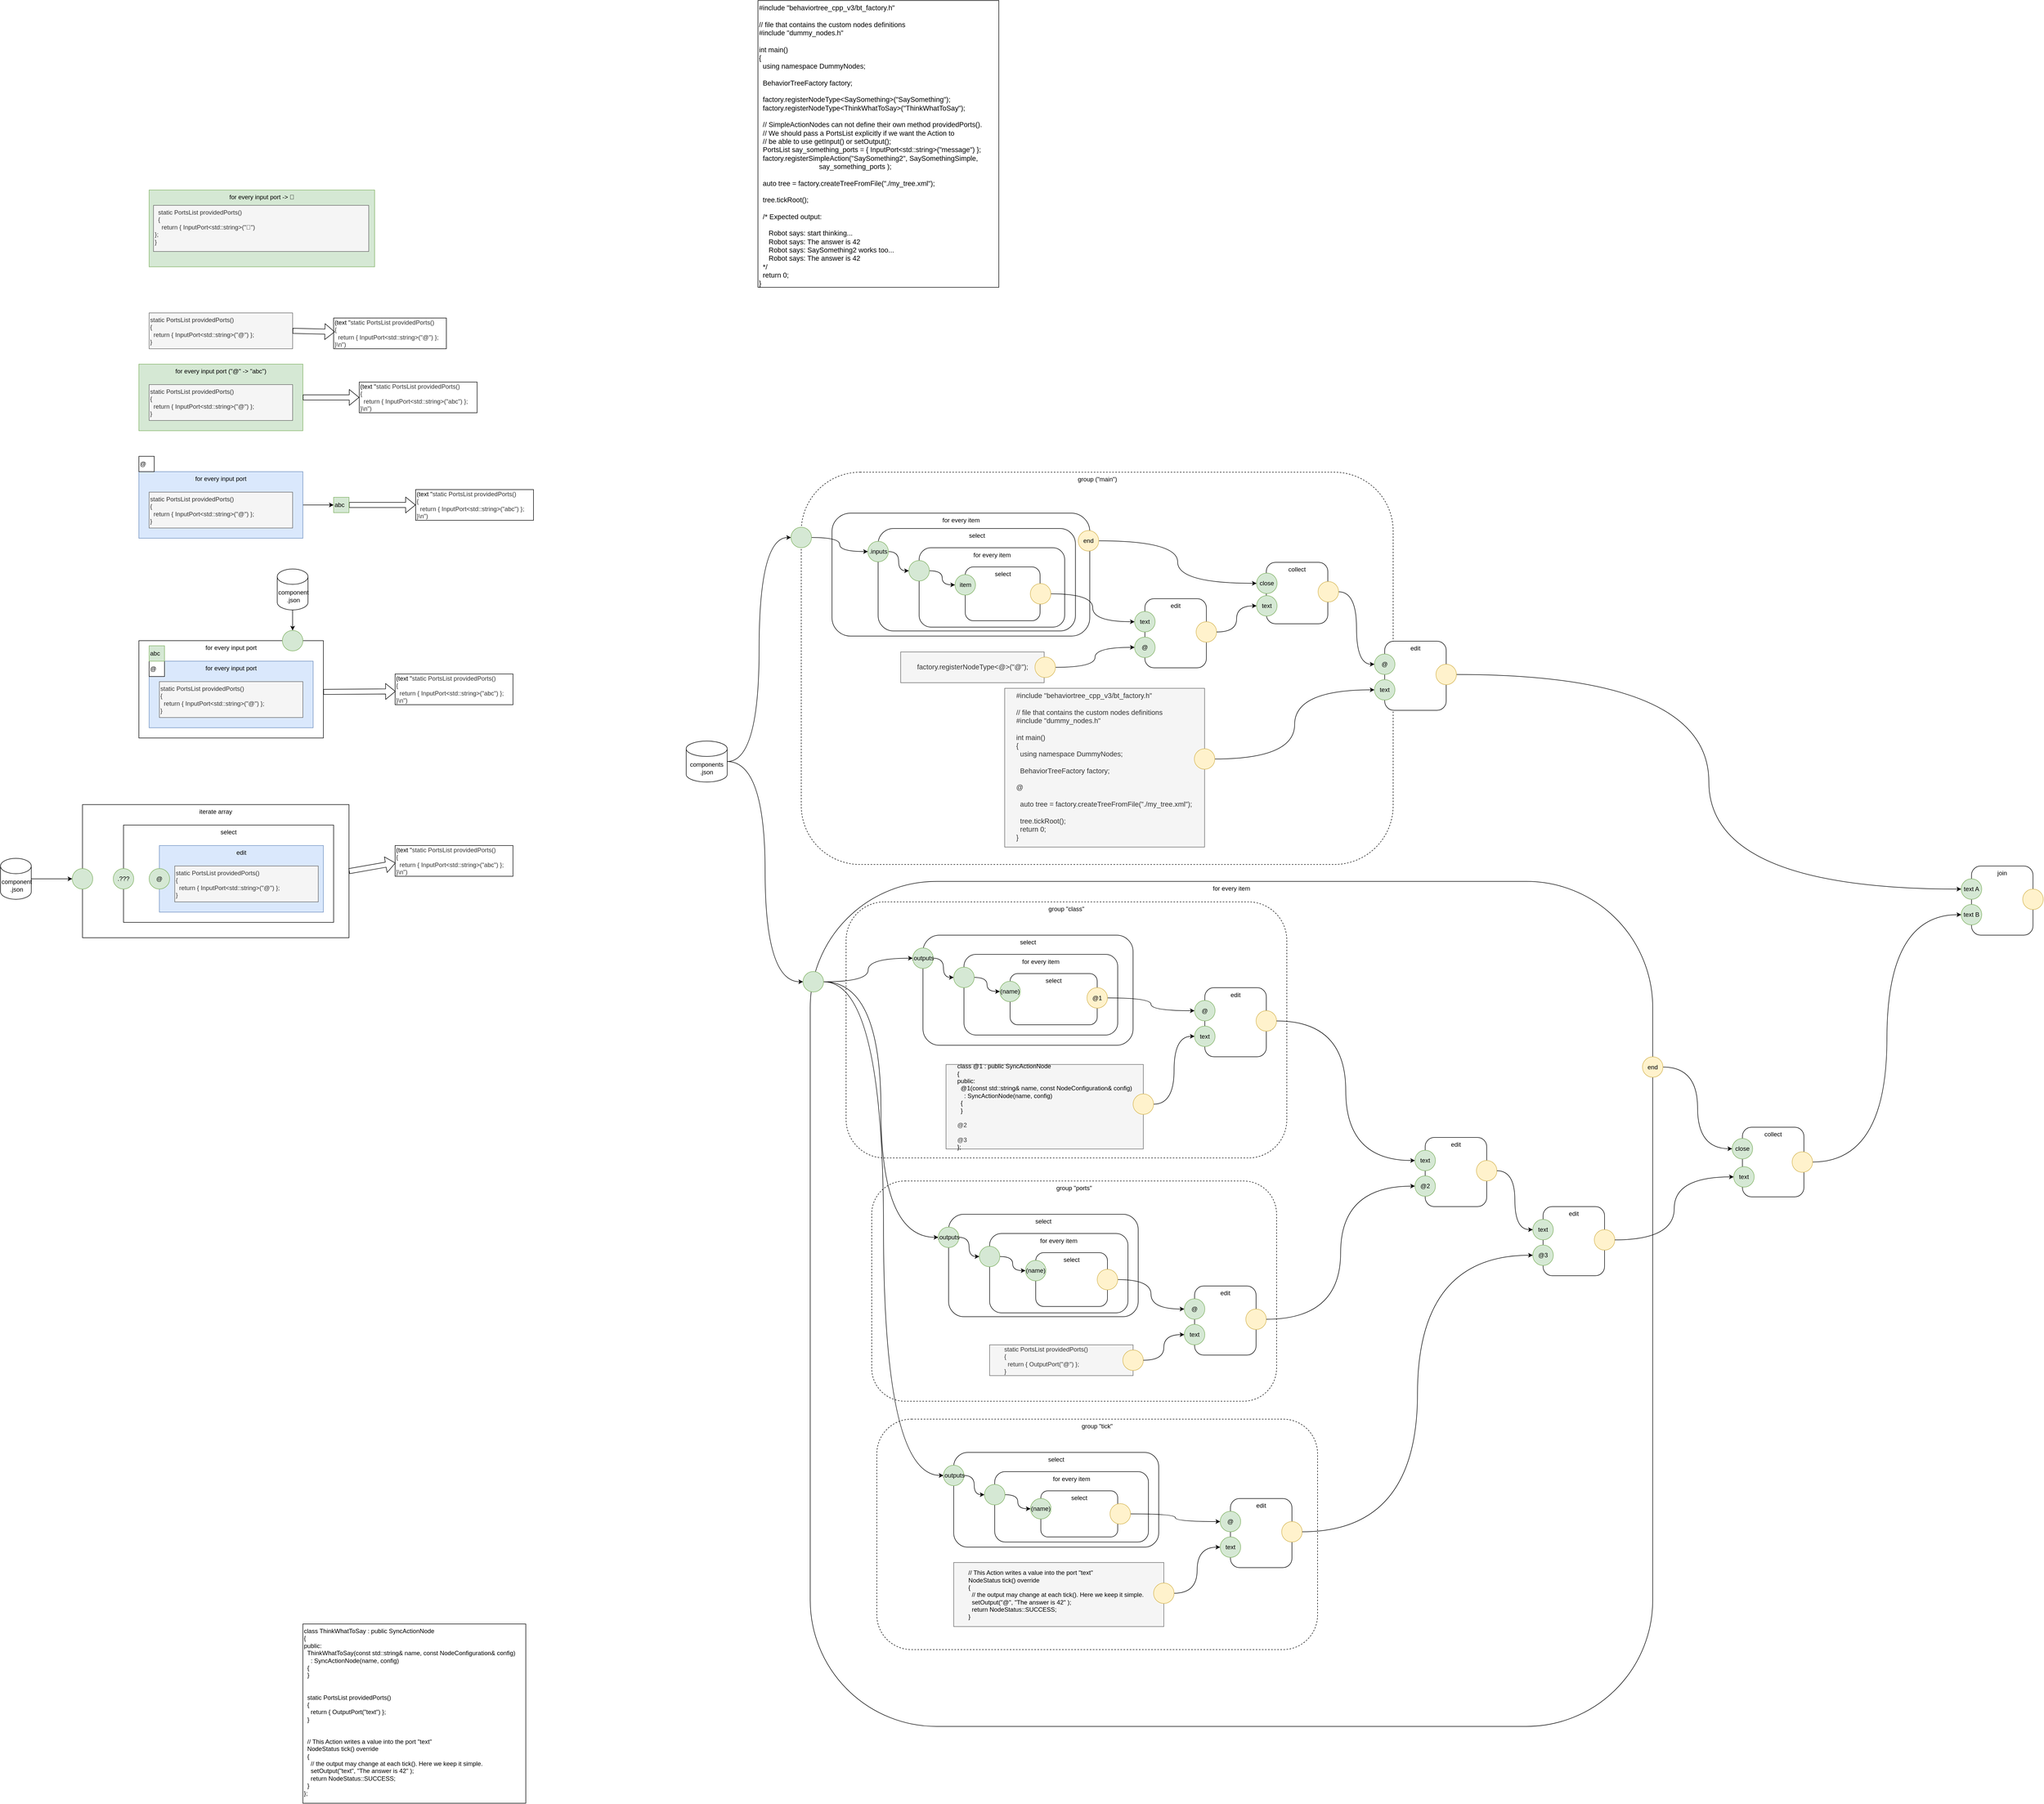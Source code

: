 <mxfile version="14.6.13" type="device"><diagram id="9mf5s8LCNSp0WRvGaPyJ" name="Page-1"><mxGraphModel dx="3501" dy="948" grid="0" gridSize="10" guides="1" tooltips="1" connect="1" arrows="1" fold="1" page="1" pageScale="1" pageWidth="1100" pageHeight="850" math="0" shadow="0"><root><mxCell id="0"/><mxCell id="1" parent="0"/><mxCell id="VWIvIJKmKUinjokPvrDK-188" value="group (&quot;main&quot;)" style="rounded=1;whiteSpace=wrap;html=1;strokeColor=#000000;align=center;dashed=1;verticalAlign=top;" vertex="1" parent="1"><mxGeometry x="232.5" y="1431" width="1155" height="766" as="geometry"/></mxCell><mxCell id="VWIvIJKmKUinjokPvrDK-112" value="for every item" style="rounded=1;whiteSpace=wrap;html=1;strokeColor=#000000;align=center;verticalAlign=top;" vertex="1" parent="1"><mxGeometry x="250" y="2230" width="1644" height="1650" as="geometry"/></mxCell><mxCell id="VWIvIJKmKUinjokPvrDK-111" value="group &quot;class&quot;" style="rounded=1;whiteSpace=wrap;html=1;strokeColor=#000000;align=center;dashed=1;verticalAlign=top;" vertex="1" parent="1"><mxGeometry x="320" y="2270" width="860" height="500" as="geometry"/></mxCell><mxCell id="VWIvIJKmKUinjokPvrDK-125" value="&lt;span style=&quot;color: rgb(0 , 0 , 0)&quot;&gt;class @1 : public SyncActionNode&lt;/span&gt;&lt;br style=&quot;color: rgb(0 , 0 , 0)&quot;&gt;&lt;span style=&quot;color: rgb(0 , 0 , 0)&quot;&gt;{&lt;/span&gt;&lt;br style=&quot;color: rgb(0 , 0 , 0)&quot;&gt;&lt;span style=&quot;color: rgb(0 , 0 , 0)&quot;&gt;public:&lt;/span&gt;&lt;br style=&quot;color: rgb(0 , 0 , 0)&quot;&gt;&lt;span style=&quot;color: rgb(0 , 0 , 0)&quot;&gt;&amp;nbsp; @1(const std::string&amp;amp; name, const NodeConfiguration&amp;amp; config)&lt;/span&gt;&lt;br style=&quot;color: rgb(0 , 0 , 0)&quot;&gt;&lt;span style=&quot;color: rgb(0 , 0 , 0)&quot;&gt;&amp;nbsp; &amp;nbsp; : SyncActionNode(name, config)&lt;/span&gt;&lt;br style=&quot;color: rgb(0 , 0 , 0)&quot;&gt;&lt;span style=&quot;color: rgb(0 , 0 , 0)&quot;&gt;&amp;nbsp; {&lt;/span&gt;&lt;br style=&quot;color: rgb(0 , 0 , 0)&quot;&gt;&lt;span style=&quot;color: rgb(0 , 0 , 0)&quot;&gt;&amp;nbsp; }&lt;br&gt;&lt;/span&gt;&lt;br&gt;@2&lt;br style=&quot;color: rgb(0 , 0 , 0)&quot;&gt;&lt;br&gt;@3&lt;br style=&quot;color: rgb(0 , 0 , 0)&quot;&gt;&lt;span style=&quot;color: rgb(0 , 0 , 0)&quot;&gt;};&lt;/span&gt;" style="rounded=0;whiteSpace=wrap;html=1;align=left;verticalAlign=middle;fillColor=#f5f5f5;strokeColor=#666666;fontColor=#333333;spacingLeft=20;" vertex="1" parent="1"><mxGeometry x="515" y="2587.5" width="385" height="165" as="geometry"/></mxCell><mxCell id="VWIvIJKmKUinjokPvrDK-93" value="group &quot;ports&quot;" style="rounded=1;whiteSpace=wrap;html=1;strokeColor=#000000;align=center;dashed=1;verticalAlign=top;" vertex="1" parent="1"><mxGeometry x="370" y="2815" width="790" height="430" as="geometry"/></mxCell><mxCell id="VWIvIJKmKUinjokPvrDK-35" value="&lt;div&gt;iterate array&lt;/div&gt;" style="rounded=0;whiteSpace=wrap;html=1;align=center;verticalAlign=top;" vertex="1" parent="1"><mxGeometry x="-1170" y="2080" width="520" height="260" as="geometry"/></mxCell><mxCell id="VWIvIJKmKUinjokPvrDK-20" value="&lt;div&gt;for every input port&lt;/div&gt;" style="rounded=0;whiteSpace=wrap;html=1;align=center;verticalAlign=top;" vertex="1" parent="1"><mxGeometry x="-1060" y="1760" width="360" height="190" as="geometry"/></mxCell><mxCell id="VWIvIJKmKUinjokPvrDK-7" value="&lt;div&gt;for every input port (&quot;@&quot; -&amp;gt; &quot;abc&quot;)&lt;/div&gt;" style="rounded=0;whiteSpace=wrap;html=1;align=center;fillColor=#d5e8d4;strokeColor=#82b366;verticalAlign=top;" vertex="1" parent="1"><mxGeometry x="-1060" y="1220" width="320" height="130" as="geometry"/></mxCell><mxCell id="VWIvIJKmKUinjokPvrDK-1" value="&lt;div&gt;for every input port -&amp;gt; 🔲&lt;/div&gt;" style="rounded=0;whiteSpace=wrap;html=1;align=center;fillColor=#d5e8d4;strokeColor=#82b366;verticalAlign=top;" vertex="1" parent="1"><mxGeometry x="-1040" y="880" width="440" height="150" as="geometry"/></mxCell><mxCell id="VWIvIJKmKUinjokPvrDK-2" value="&lt;div&gt;&lt;span&gt;&amp;nbsp; static PortsList providedPorts()&lt;/span&gt;&lt;br&gt;&lt;/div&gt;&lt;div&gt;&amp;nbsp; {&lt;/div&gt;&lt;div&gt;&amp;nbsp; &amp;nbsp; return { InputPort&amp;lt;std::string&amp;gt;(&quot;🔲&quot;)&lt;/div&gt;&lt;div&gt;};&lt;/div&gt;&lt;div&gt;}&lt;/div&gt;" style="rounded=0;whiteSpace=wrap;html=1;align=left;fillColor=#f5f5f5;strokeColor=#666666;fontColor=#333333;verticalAlign=top;" vertex="1" parent="1"><mxGeometry x="-1031.5" y="910" width="420" height="90" as="geometry"/></mxCell><mxCell id="VWIvIJKmKUinjokPvrDK-3" value="&lt;div&gt;&lt;span&gt;static PortsList providedPorts()&lt;/span&gt;&lt;br&gt;&lt;/div&gt;&lt;div&gt;{&lt;/div&gt;&lt;div&gt;&amp;nbsp; return { InputPort&amp;lt;std::string&amp;gt;(&quot;@&quot;)&amp;nbsp;&lt;span&gt;};&lt;/span&gt;&lt;/div&gt;&lt;div&gt;}&lt;/div&gt;" style="rounded=0;whiteSpace=wrap;html=1;align=left;fillColor=#f5f5f5;strokeColor=#666666;fontColor=#333333;verticalAlign=top;" vertex="1" parent="1"><mxGeometry x="-1040" y="1120" width="280" height="70" as="geometry"/></mxCell><mxCell id="VWIvIJKmKUinjokPvrDK-4" value="(text &quot;&lt;span style=&quot;color: rgb(51, 51, 51);&quot;&gt;static PortsList providedPorts()&lt;/span&gt;&lt;div style=&quot;color: rgb(51, 51, 51);&quot;&gt;{&lt;/div&gt;&lt;div style=&quot;color: rgb(51, 51, 51);&quot;&gt;&amp;nbsp; return { InputPort&amp;lt;std::string&amp;gt;(&quot;@&quot;)&amp;nbsp;};&lt;/div&gt;&lt;span style=&quot;color: rgb(51, 51, 51);&quot;&gt;}\n&quot;)&lt;/span&gt;" style="text;html=1;align=left;verticalAlign=middle;resizable=0;points=[];autosize=1;strokeColor=#000000;" vertex="1" parent="1"><mxGeometry x="-680" y="1130" width="220" height="60" as="geometry"/></mxCell><mxCell id="VWIvIJKmKUinjokPvrDK-5" value="" style="shape=flexArrow;endArrow=classic;html=1;exitX=1;exitY=0.5;exitDx=0;exitDy=0;entryX=0.011;entryY=0.45;entryDx=0;entryDy=0;entryPerimeter=0;" edge="1" parent="1" source="VWIvIJKmKUinjokPvrDK-3" target="VWIvIJKmKUinjokPvrDK-4"><mxGeometry width="50" height="50" relative="1" as="geometry"><mxPoint x="-610" y="1170" as="sourcePoint"/><mxPoint x="-560" y="1120" as="targetPoint"/></mxGeometry></mxCell><mxCell id="VWIvIJKmKUinjokPvrDK-6" value="&lt;div&gt;&lt;span&gt;static PortsList providedPorts()&lt;/span&gt;&lt;br&gt;&lt;/div&gt;&lt;div&gt;{&lt;/div&gt;&lt;div&gt;&amp;nbsp; return { InputPort&amp;lt;std::string&amp;gt;(&quot;@&quot;)&amp;nbsp;&lt;span&gt;};&lt;/span&gt;&lt;/div&gt;&lt;div&gt;}&lt;/div&gt;" style="rounded=0;whiteSpace=wrap;html=1;align=left;fillColor=#f5f5f5;strokeColor=#666666;fontColor=#333333;verticalAlign=top;" vertex="1" parent="1"><mxGeometry x="-1040" y="1260" width="280" height="70" as="geometry"/></mxCell><mxCell id="VWIvIJKmKUinjokPvrDK-8" value="(text &quot;&lt;span style=&quot;color: rgb(51 , 51 , 51)&quot;&gt;static PortsList providedPorts()&lt;/span&gt;&lt;div style=&quot;color: rgb(51 , 51 , 51)&quot;&gt;{&lt;/div&gt;&lt;div style=&quot;color: rgb(51 , 51 , 51)&quot;&gt;&amp;nbsp; return { InputPort&amp;lt;std::string&amp;gt;(&quot;abc&quot;)&amp;nbsp;};&lt;/div&gt;&lt;span style=&quot;color: rgb(51 , 51 , 51)&quot;&gt;}\n&quot;)&lt;/span&gt;" style="text;html=1;align=left;verticalAlign=middle;resizable=0;points=[];autosize=1;strokeColor=#000000;" vertex="1" parent="1"><mxGeometry x="-630" y="1255" width="230" height="60" as="geometry"/></mxCell><mxCell id="VWIvIJKmKUinjokPvrDK-9" value="" style="shape=flexArrow;endArrow=classic;html=1;exitX=1;exitY=0.5;exitDx=0;exitDy=0;entryX=0;entryY=0.5;entryDx=0;entryDy=0;entryPerimeter=0;" edge="1" parent="1" source="VWIvIJKmKUinjokPvrDK-7" target="VWIvIJKmKUinjokPvrDK-8"><mxGeometry width="50" height="50" relative="1" as="geometry"><mxPoint x="-620" y="1150" as="sourcePoint"/><mxPoint x="-570" y="1100" as="targetPoint"/></mxGeometry></mxCell><mxCell id="VWIvIJKmKUinjokPvrDK-16" style="edgeStyle=orthogonalEdgeStyle;rounded=0;orthogonalLoop=1;jettySize=auto;html=1;exitX=1;exitY=0.5;exitDx=0;exitDy=0;entryX=0;entryY=0.5;entryDx=0;entryDy=0;" edge="1" parent="1" source="VWIvIJKmKUinjokPvrDK-10" target="VWIvIJKmKUinjokPvrDK-15"><mxGeometry relative="1" as="geometry"/></mxCell><mxCell id="VWIvIJKmKUinjokPvrDK-10" value="&lt;div&gt;for every input port&lt;/div&gt;" style="rounded=0;whiteSpace=wrap;html=1;align=center;fillColor=#dae8fc;strokeColor=#6c8ebf;verticalAlign=top;" vertex="1" parent="1"><mxGeometry x="-1060" y="1430" width="320" height="130" as="geometry"/></mxCell><mxCell id="VWIvIJKmKUinjokPvrDK-11" value="&lt;div&gt;&lt;span&gt;static PortsList providedPorts()&lt;/span&gt;&lt;br&gt;&lt;/div&gt;&lt;div&gt;{&lt;/div&gt;&lt;div&gt;&amp;nbsp; return { InputPort&amp;lt;std::string&amp;gt;(&quot;@&quot;)&amp;nbsp;&lt;span&gt;};&lt;/span&gt;&lt;/div&gt;&lt;div&gt;}&lt;/div&gt;" style="rounded=0;whiteSpace=wrap;html=1;align=left;fillColor=#f5f5f5;strokeColor=#666666;fontColor=#333333;verticalAlign=top;" vertex="1" parent="1"><mxGeometry x="-1040" y="1470" width="280" height="70" as="geometry"/></mxCell><mxCell id="VWIvIJKmKUinjokPvrDK-12" value="(text &quot;&lt;span style=&quot;color: rgb(51 , 51 , 51)&quot;&gt;static PortsList providedPorts()&lt;/span&gt;&lt;div style=&quot;color: rgb(51 , 51 , 51)&quot;&gt;{&lt;/div&gt;&lt;div style=&quot;color: rgb(51 , 51 , 51)&quot;&gt;&amp;nbsp; return { InputPort&amp;lt;std::string&amp;gt;(&quot;abc&quot;)&amp;nbsp;};&lt;/div&gt;&lt;span style=&quot;color: rgb(51 , 51 , 51)&quot;&gt;}\n&quot;)&lt;/span&gt;" style="text;html=1;align=left;verticalAlign=middle;resizable=0;points=[];autosize=1;strokeColor=#000000;" vertex="1" parent="1"><mxGeometry x="-520" y="1465" width="230" height="60" as="geometry"/></mxCell><mxCell id="VWIvIJKmKUinjokPvrDK-13" value="" style="shape=flexArrow;endArrow=classic;html=1;entryX=0;entryY=0.5;entryDx=0;entryDy=0;entryPerimeter=0;" edge="1" parent="1" source="VWIvIJKmKUinjokPvrDK-15" target="VWIvIJKmKUinjokPvrDK-12"><mxGeometry width="50" height="50" relative="1" as="geometry"><mxPoint x="-510" y="1410" as="sourcePoint"/><mxPoint x="-570" y="1310" as="targetPoint"/></mxGeometry></mxCell><mxCell id="VWIvIJKmKUinjokPvrDK-14" value="@" style="rounded=0;whiteSpace=wrap;html=1;strokeColor=#000000;align=left;" vertex="1" parent="1"><mxGeometry x="-1060" y="1400" width="30" height="30" as="geometry"/></mxCell><mxCell id="VWIvIJKmKUinjokPvrDK-15" value="abc" style="rounded=0;whiteSpace=wrap;html=1;strokeColor=#82b366;align=left;fillColor=#d5e8d4;" vertex="1" parent="1"><mxGeometry x="-680" y="1480" width="30" height="30" as="geometry"/></mxCell><mxCell id="VWIvIJKmKUinjokPvrDK-17" value="&lt;div&gt;for every input port&lt;/div&gt;" style="rounded=0;whiteSpace=wrap;html=1;align=center;fillColor=#dae8fc;strokeColor=#6c8ebf;verticalAlign=top;" vertex="1" parent="1"><mxGeometry x="-1040" y="1800" width="320" height="130" as="geometry"/></mxCell><mxCell id="VWIvIJKmKUinjokPvrDK-18" value="&lt;div&gt;&lt;span&gt;static PortsList providedPorts()&lt;/span&gt;&lt;br&gt;&lt;/div&gt;&lt;div&gt;{&lt;/div&gt;&lt;div&gt;&amp;nbsp; return { InputPort&amp;lt;std::string&amp;gt;(&quot;@&quot;)&amp;nbsp;&lt;span&gt;};&lt;/span&gt;&lt;/div&gt;&lt;div&gt;}&lt;/div&gt;" style="rounded=0;whiteSpace=wrap;html=1;align=left;fillColor=#f5f5f5;strokeColor=#666666;fontColor=#333333;verticalAlign=top;" vertex="1" parent="1"><mxGeometry x="-1020" y="1840" width="280" height="70" as="geometry"/></mxCell><mxCell id="VWIvIJKmKUinjokPvrDK-19" value="@" style="rounded=0;whiteSpace=wrap;html=1;strokeColor=#000000;align=left;" vertex="1" parent="1"><mxGeometry x="-1040" y="1800" width="30" height="30" as="geometry"/></mxCell><mxCell id="VWIvIJKmKUinjokPvrDK-21" value="abc" style="rounded=0;whiteSpace=wrap;html=1;strokeColor=#82b366;align=left;fillColor=#d5e8d4;" vertex="1" parent="1"><mxGeometry x="-1040" y="1770" width="30" height="30" as="geometry"/></mxCell><mxCell id="VWIvIJKmKUinjokPvrDK-22" value="(text &quot;&lt;span style=&quot;color: rgb(51 , 51 , 51)&quot;&gt;static PortsList providedPorts()&lt;/span&gt;&lt;div style=&quot;color: rgb(51 , 51 , 51)&quot;&gt;{&lt;/div&gt;&lt;div style=&quot;color: rgb(51 , 51 , 51)&quot;&gt;&amp;nbsp; return { InputPort&amp;lt;std::string&amp;gt;(&quot;abc&quot;)&amp;nbsp;};&lt;/div&gt;&lt;span style=&quot;color: rgb(51 , 51 , 51)&quot;&gt;}\n&quot;)&lt;/span&gt;" style="text;html=1;align=left;verticalAlign=middle;resizable=0;points=[];autosize=1;strokeColor=#000000;" vertex="1" parent="1"><mxGeometry x="-560" y="1825" width="230" height="60" as="geometry"/></mxCell><mxCell id="VWIvIJKmKUinjokPvrDK-23" value="" style="shape=flexArrow;endArrow=classic;html=1;entryX=0.004;entryY=0.567;entryDx=0;entryDy=0;entryPerimeter=0;" edge="1" parent="1" target="VWIvIJKmKUinjokPvrDK-22"><mxGeometry width="50" height="50" relative="1" as="geometry"><mxPoint x="-700" y="1860" as="sourcePoint"/><mxPoint x="-580" y="1760" as="targetPoint"/></mxGeometry></mxCell><mxCell id="VWIvIJKmKUinjokPvrDK-24" value="" style="ellipse;whiteSpace=wrap;html=1;aspect=fixed;strokeColor=#82b366;align=left;fillColor=#d5e8d4;" vertex="1" parent="1"><mxGeometry x="-780" y="1740" width="40" height="40" as="geometry"/></mxCell><mxCell id="VWIvIJKmKUinjokPvrDK-26" style="edgeStyle=orthogonalEdgeStyle;rounded=0;orthogonalLoop=1;jettySize=auto;html=1;exitX=0.5;exitY=1;exitDx=0;exitDy=0;exitPerimeter=0;" edge="1" parent="1" source="VWIvIJKmKUinjokPvrDK-25" target="VWIvIJKmKUinjokPvrDK-24"><mxGeometry relative="1" as="geometry"/></mxCell><mxCell id="VWIvIJKmKUinjokPvrDK-25" value="component&lt;br&gt;&lt;div style=&quot;text-align: center&quot;&gt;&lt;span&gt;.json&lt;/span&gt;&lt;/div&gt;" style="shape=cylinder3;whiteSpace=wrap;html=1;boundedLbl=1;backgroundOutline=1;size=15;strokeColor=#000000;align=left;" vertex="1" parent="1"><mxGeometry x="-790" y="1620" width="60" height="80" as="geometry"/></mxCell><mxCell id="VWIvIJKmKUinjokPvrDK-27" value="&lt;div&gt;select&lt;/div&gt;" style="rounded=0;whiteSpace=wrap;html=1;align=center;verticalAlign=top;" vertex="1" parent="1"><mxGeometry x="-1090" y="2120" width="410" height="190" as="geometry"/></mxCell><mxCell id="VWIvIJKmKUinjokPvrDK-28" value="edit" style="rounded=0;whiteSpace=wrap;html=1;align=center;fillColor=#dae8fc;strokeColor=#6c8ebf;verticalAlign=top;" vertex="1" parent="1"><mxGeometry x="-1020" y="2160" width="320" height="130" as="geometry"/></mxCell><mxCell id="VWIvIJKmKUinjokPvrDK-29" value="&lt;div&gt;&lt;span&gt;static PortsList providedPorts()&lt;/span&gt;&lt;br&gt;&lt;/div&gt;&lt;div&gt;{&lt;/div&gt;&lt;div&gt;&amp;nbsp; return { InputPort&amp;lt;std::string&amp;gt;(&quot;@&quot;)&amp;nbsp;&lt;span&gt;};&lt;/span&gt;&lt;/div&gt;&lt;div&gt;}&lt;/div&gt;" style="rounded=0;whiteSpace=wrap;html=1;align=left;fillColor=#f5f5f5;strokeColor=#666666;fontColor=#333333;verticalAlign=top;" vertex="1" parent="1"><mxGeometry x="-990" y="2200" width="280" height="70" as="geometry"/></mxCell><mxCell id="VWIvIJKmKUinjokPvrDK-32" value="(text &quot;&lt;span style=&quot;color: rgb(51 , 51 , 51)&quot;&gt;static PortsList providedPorts()&lt;/span&gt;&lt;div style=&quot;color: rgb(51 , 51 , 51)&quot;&gt;{&lt;/div&gt;&lt;div style=&quot;color: rgb(51 , 51 , 51)&quot;&gt;&amp;nbsp; return { InputPort&amp;lt;std::string&amp;gt;(&quot;abc&quot;)&amp;nbsp;};&lt;/div&gt;&lt;span style=&quot;color: rgb(51 , 51 , 51)&quot;&gt;}\n&quot;)&lt;/span&gt;" style="text;html=1;align=left;verticalAlign=middle;resizable=0;points=[];autosize=1;strokeColor=#000000;" vertex="1" parent="1"><mxGeometry x="-560" y="2160" width="230" height="60" as="geometry"/></mxCell><mxCell id="VWIvIJKmKUinjokPvrDK-33" value="" style="shape=flexArrow;endArrow=classic;html=1;entryX=0.004;entryY=0.567;entryDx=0;entryDy=0;entryPerimeter=0;exitX=1;exitY=0.5;exitDx=0;exitDy=0;" edge="1" parent="1" target="VWIvIJKmKUinjokPvrDK-32" source="VWIvIJKmKUinjokPvrDK-35"><mxGeometry width="50" height="50" relative="1" as="geometry"><mxPoint x="-680" y="2220" as="sourcePoint"/><mxPoint x="-560" y="2120" as="targetPoint"/></mxGeometry></mxCell><mxCell id="VWIvIJKmKUinjokPvrDK-34" value="@" style="ellipse;whiteSpace=wrap;html=1;aspect=fixed;strokeColor=#82b366;align=center;fillColor=#d5e8d4;" vertex="1" parent="1"><mxGeometry x="-1040" y="2205" width="40" height="40" as="geometry"/></mxCell><mxCell id="VWIvIJKmKUinjokPvrDK-36" value=".???" style="ellipse;whiteSpace=wrap;html=1;aspect=fixed;strokeColor=#82b366;align=center;fillColor=#d5e8d4;" vertex="1" parent="1"><mxGeometry x="-1110" y="2205" width="40" height="40" as="geometry"/></mxCell><mxCell id="VWIvIJKmKUinjokPvrDK-37" value="" style="ellipse;whiteSpace=wrap;html=1;aspect=fixed;strokeColor=#82b366;align=center;fillColor=#d5e8d4;" vertex="1" parent="1"><mxGeometry x="-1190" y="2205" width="40" height="40" as="geometry"/></mxCell><mxCell id="VWIvIJKmKUinjokPvrDK-41" style="edgeStyle=orthogonalEdgeStyle;rounded=0;orthogonalLoop=1;jettySize=auto;html=1;exitX=1;exitY=0.5;exitDx=0;exitDy=0;exitPerimeter=0;entryX=0;entryY=0.5;entryDx=0;entryDy=0;" edge="1" parent="1" source="VWIvIJKmKUinjokPvrDK-40" target="VWIvIJKmKUinjokPvrDK-37"><mxGeometry relative="1" as="geometry"/></mxCell><mxCell id="VWIvIJKmKUinjokPvrDK-40" value="component&lt;br&gt;&lt;div style=&quot;text-align: center&quot;&gt;&lt;span&gt;.json&lt;/span&gt;&lt;/div&gt;" style="shape=cylinder3;whiteSpace=wrap;html=1;boundedLbl=1;backgroundOutline=1;size=15;strokeColor=#000000;align=left;" vertex="1" parent="1"><mxGeometry x="-1330" y="2185" width="60" height="80" as="geometry"/></mxCell><mxCell id="VWIvIJKmKUinjokPvrDK-42" value="&lt;div&gt;&lt;span style=&quot;font-size: 13.6px&quot;&gt;#include &quot;behaviortree_cpp_v3/bt_factory.h&quot;&lt;/span&gt;&lt;/div&gt;&lt;div&gt;&lt;span style=&quot;font-size: 13.6px&quot;&gt;&lt;br&gt;&lt;/span&gt;&lt;/div&gt;&lt;div&gt;&lt;span style=&quot;font-size: 13.6px&quot;&gt;// file that contains the custom nodes definitions&lt;/span&gt;&lt;/div&gt;&lt;div&gt;&lt;span style=&quot;font-size: 13.6px&quot;&gt;#include &quot;dummy_nodes.h&quot;&lt;/span&gt;&lt;/div&gt;&lt;div&gt;&lt;span style=&quot;font-size: 13.6px&quot;&gt;&lt;br&gt;&lt;/span&gt;&lt;/div&gt;&lt;div&gt;&lt;span style=&quot;font-size: 13.6px&quot;&gt;int main()&lt;/span&gt;&lt;/div&gt;&lt;div&gt;&lt;span style=&quot;font-size: 13.6px&quot;&gt;{&lt;/span&gt;&lt;/div&gt;&lt;div&gt;&lt;span style=&quot;font-size: 13.6px&quot;&gt;&amp;nbsp; using namespace DummyNodes;&lt;/span&gt;&lt;/div&gt;&lt;div&gt;&lt;span style=&quot;font-size: 13.6px&quot;&gt;&lt;br&gt;&lt;/span&gt;&lt;/div&gt;&lt;div&gt;&lt;span style=&quot;font-size: 13.6px&quot;&gt;&amp;nbsp; BehaviorTreeFactory factory;&lt;/span&gt;&lt;/div&gt;&lt;div&gt;&lt;span style=&quot;font-size: 13.6px&quot;&gt;&lt;br&gt;&lt;/span&gt;&lt;/div&gt;&lt;div&gt;&lt;span style=&quot;font-size: 13.6px&quot;&gt;&amp;nbsp; factory.registerNodeType&amp;lt;SaySomething&amp;gt;(&quot;SaySomething&quot;);&lt;/span&gt;&lt;/div&gt;&lt;div&gt;&lt;span style=&quot;font-size: 13.6px&quot;&gt;&amp;nbsp; factory.registerNodeType&amp;lt;ThinkWhatToSay&amp;gt;(&quot;ThinkWhatToSay&quot;);&lt;/span&gt;&lt;/div&gt;&lt;div&gt;&lt;span style=&quot;font-size: 13.6px&quot;&gt;&lt;br&gt;&lt;/span&gt;&lt;/div&gt;&lt;div&gt;&lt;span style=&quot;font-size: 13.6px&quot;&gt;&amp;nbsp; // SimpleActionNodes can not define their own method providedPorts().&lt;/span&gt;&lt;/div&gt;&lt;div&gt;&lt;span style=&quot;font-size: 13.6px&quot;&gt;&amp;nbsp; // We should pass a PortsList explicitly if we want the Action to&lt;/span&gt;&lt;/div&gt;&lt;div&gt;&lt;span style=&quot;font-size: 13.6px&quot;&gt;&amp;nbsp; // be able to use getInput() or setOutput();&lt;/span&gt;&lt;/div&gt;&lt;div&gt;&lt;span style=&quot;font-size: 13.6px&quot;&gt;&amp;nbsp; PortsList say_something_ports = { InputPort&amp;lt;std::string&amp;gt;(&quot;message&quot;) };&lt;/span&gt;&lt;/div&gt;&lt;div&gt;&lt;span style=&quot;font-size: 13.6px&quot;&gt;&amp;nbsp; factory.registerSimpleAction(&quot;SaySomething2&quot;, SaySomethingSimple,&lt;/span&gt;&lt;/div&gt;&lt;div&gt;&lt;span style=&quot;font-size: 13.6px&quot;&gt;&amp;nbsp; &amp;nbsp; &amp;nbsp; &amp;nbsp; &amp;nbsp; &amp;nbsp; &amp;nbsp; &amp;nbsp; &amp;nbsp; &amp;nbsp; &amp;nbsp; &amp;nbsp; &amp;nbsp; &amp;nbsp; &amp;nbsp; &amp;nbsp;say_something_ports );&lt;/span&gt;&lt;/div&gt;&lt;div&gt;&lt;span style=&quot;font-size: 13.6px&quot;&gt;&lt;br&gt;&lt;/span&gt;&lt;/div&gt;&lt;div&gt;&lt;span style=&quot;font-size: 13.6px&quot;&gt;&amp;nbsp; auto tree = factory.createTreeFromFile(&quot;./my_tree.xml&quot;);&lt;/span&gt;&lt;/div&gt;&lt;div&gt;&lt;span style=&quot;font-size: 13.6px&quot;&gt;&lt;br&gt;&lt;/span&gt;&lt;/div&gt;&lt;div&gt;&lt;span style=&quot;font-size: 13.6px&quot;&gt;&amp;nbsp; tree.tickRoot();&lt;/span&gt;&lt;/div&gt;&lt;div&gt;&lt;span style=&quot;font-size: 13.6px&quot;&gt;&lt;br&gt;&lt;/span&gt;&lt;/div&gt;&lt;div&gt;&lt;span style=&quot;font-size: 13.6px&quot;&gt;&amp;nbsp; /* Expected output:&lt;/span&gt;&lt;/div&gt;&lt;div&gt;&lt;span style=&quot;font-size: 13.6px&quot;&gt;&lt;br&gt;&lt;/span&gt;&lt;/div&gt;&lt;div&gt;&lt;span style=&quot;font-size: 13.6px&quot;&gt;&amp;nbsp; &amp;nbsp; &amp;nbsp;Robot says: start thinking...&lt;/span&gt;&lt;/div&gt;&lt;div&gt;&lt;span style=&quot;font-size: 13.6px&quot;&gt;&amp;nbsp; &amp;nbsp; &amp;nbsp;Robot says: The answer is 42&lt;/span&gt;&lt;/div&gt;&lt;div&gt;&lt;span style=&quot;font-size: 13.6px&quot;&gt;&amp;nbsp; &amp;nbsp; &amp;nbsp;Robot says: SaySomething2 works too...&lt;/span&gt;&lt;/div&gt;&lt;div&gt;&lt;span style=&quot;font-size: 13.6px&quot;&gt;&amp;nbsp; &amp;nbsp; &amp;nbsp;Robot says: The answer is 42&lt;/span&gt;&lt;/div&gt;&lt;div&gt;&lt;span style=&quot;font-size: 13.6px&quot;&gt;&amp;nbsp; */&lt;/span&gt;&lt;/div&gt;&lt;div&gt;&lt;span style=&quot;font-size: 13.6px&quot;&gt;&amp;nbsp; return 0;&lt;/span&gt;&lt;/div&gt;&lt;div&gt;&lt;span style=&quot;font-size: 13.6px&quot;&gt;}&lt;/span&gt;&lt;/div&gt;&lt;div&gt;&lt;br&gt;&lt;/div&gt;" style="rounded=0;whiteSpace=wrap;html=1;align=left;verticalAlign=top;" vertex="1" parent="1"><mxGeometry x="148" y="510" width="470" height="560" as="geometry"/></mxCell><mxCell id="VWIvIJKmKUinjokPvrDK-225" style="edgeStyle=orthogonalEdgeStyle;curved=1;orthogonalLoop=1;jettySize=auto;html=1;exitX=1;exitY=0.5;exitDx=0;exitDy=0;exitPerimeter=0;entryX=0;entryY=0.5;entryDx=0;entryDy=0;" edge="1" parent="1" source="VWIvIJKmKUinjokPvrDK-60" target="VWIvIJKmKUinjokPvrDK-117"><mxGeometry relative="1" as="geometry"/></mxCell><mxCell id="VWIvIJKmKUinjokPvrDK-226" style="edgeStyle=orthogonalEdgeStyle;curved=1;orthogonalLoop=1;jettySize=auto;html=1;exitX=1;exitY=0.5;exitDx=0;exitDy=0;exitPerimeter=0;entryX=0;entryY=0.5;entryDx=0;entryDy=0;" edge="1" parent="1" source="VWIvIJKmKUinjokPvrDK-60" target="VWIvIJKmKUinjokPvrDK-195"><mxGeometry relative="1" as="geometry"/></mxCell><mxCell id="VWIvIJKmKUinjokPvrDK-60" value="components&lt;br&gt;&lt;div style=&quot;&quot;&gt;&lt;span&gt;.json&lt;/span&gt;&lt;/div&gt;" style="shape=cylinder3;whiteSpace=wrap;html=1;boundedLbl=1;backgroundOutline=1;size=15;strokeColor=#000000;align=center;" vertex="1" parent="1"><mxGeometry x="8" y="1956" width="80" height="80" as="geometry"/></mxCell><mxCell id="VWIvIJKmKUinjokPvrDK-185" style="edgeStyle=orthogonalEdgeStyle;curved=1;orthogonalLoop=1;jettySize=auto;html=1;exitX=1;exitY=0.5;exitDx=0;exitDy=0;entryX=0;entryY=0.5;entryDx=0;entryDy=0;" edge="1" parent="1" source="VWIvIJKmKUinjokPvrDK-218" target="VWIvIJKmKUinjokPvrDK-176"><mxGeometry relative="1" as="geometry"/></mxCell><mxCell id="VWIvIJKmKUinjokPvrDK-74" value="class ThinkWhatToSay : public SyncActionNode&#10;{&#10;public:&#10;  ThinkWhatToSay(const std::string&amp; name, const NodeConfiguration&amp; config)&#10;    : SyncActionNode(name, config)&#10;  {&#10;  }&#10;&#10;&#10;  static PortsList providedPorts()&#10;  {&#10;    return { OutputPort&lt;std::string&gt;(&quot;text&quot;) };&#10;  }&#10;&#10;&#10;  // This Action writes a value into the port &quot;text&quot;&#10;  NodeStatus tick() override&#10;  {&#10;    // the output may change at each tick(). Here we keep it simple.&#10;    setOutput(&quot;text&quot;, &quot;The answer is 42&quot; );&#10;    return NodeStatus::SUCCESS;&#10;  }&#10;};" style="rounded=0;whiteSpace=wrap;html=1;align=left;verticalAlign=top;" vertex="1" parent="1"><mxGeometry x="-740" y="3680" width="435" height="350" as="geometry"/></mxCell><mxCell id="VWIvIJKmKUinjokPvrDK-78" value="select" style="rounded=1;whiteSpace=wrap;html=1;strokeColor=#000000;align=center;verticalAlign=top;" vertex="1" parent="1"><mxGeometry x="520" y="2880" width="370" height="200" as="geometry"/></mxCell><mxCell id="VWIvIJKmKUinjokPvrDK-79" style="edgeStyle=orthogonalEdgeStyle;curved=1;orthogonalLoop=1;jettySize=auto;html=1;exitX=1;exitY=0.5;exitDx=0;exitDy=0;entryX=0;entryY=0.5;entryDx=0;entryDy=0;" edge="1" parent="1" source="VWIvIJKmKUinjokPvrDK-80" target="VWIvIJKmKUinjokPvrDK-88"><mxGeometry relative="1" as="geometry"/></mxCell><mxCell id="VWIvIJKmKUinjokPvrDK-80" value=".outputs" style="ellipse;whiteSpace=wrap;html=1;aspect=fixed;strokeColor=#82b366;align=center;fillColor=#d5e8d4;" vertex="1" parent="1"><mxGeometry x="500" y="2905" width="40" height="40" as="geometry"/></mxCell><mxCell id="VWIvIJKmKUinjokPvrDK-81" style="edgeStyle=orthogonalEdgeStyle;orthogonalLoop=1;jettySize=auto;html=1;exitX=1;exitY=0.5;exitDx=0;exitDy=0;entryX=0;entryY=0.5;entryDx=0;entryDy=0;curved=1;" edge="1" parent="1" source="VWIvIJKmKUinjokPvrDK-117" target="VWIvIJKmKUinjokPvrDK-80"><mxGeometry relative="1" as="geometry"><mxPoint x="450" y="2900" as="sourcePoint"/></mxGeometry></mxCell><mxCell id="VWIvIJKmKUinjokPvrDK-83" value="for every item" style="rounded=1;whiteSpace=wrap;html=1;strokeColor=#000000;align=center;verticalAlign=top;" vertex="1" parent="1"><mxGeometry x="600" y="2917.5" width="270" height="155" as="geometry"/></mxCell><mxCell id="VWIvIJKmKUinjokPvrDK-84" value="select" style="rounded=1;whiteSpace=wrap;html=1;strokeColor=#000000;align=center;verticalAlign=top;" vertex="1" parent="1"><mxGeometry x="690" y="2955" width="140" height="105" as="geometry"/></mxCell><mxCell id="VWIvIJKmKUinjokPvrDK-85" style="edgeStyle=orthogonalEdgeStyle;curved=1;orthogonalLoop=1;jettySize=auto;html=1;exitX=1;exitY=0.5;exitDx=0;exitDy=0;entryX=0;entryY=0.5;entryDx=0;entryDy=0;" edge="1" parent="1" source="VWIvIJKmKUinjokPvrDK-151" target="VWIvIJKmKUinjokPvrDK-147"><mxGeometry relative="1" as="geometry"/></mxCell><mxCell id="VWIvIJKmKUinjokPvrDK-86" value="(name)" style="ellipse;whiteSpace=wrap;html=1;aspect=fixed;strokeColor=#82b366;align=center;fillColor=#d5e8d4;" vertex="1" parent="1"><mxGeometry x="670" y="2970" width="40" height="40" as="geometry"/></mxCell><mxCell id="VWIvIJKmKUinjokPvrDK-87" style="edgeStyle=orthogonalEdgeStyle;curved=1;orthogonalLoop=1;jettySize=auto;html=1;exitX=1;exitY=0.5;exitDx=0;exitDy=0;entryX=0;entryY=0.5;entryDx=0;entryDy=0;" edge="1" parent="1" source="VWIvIJKmKUinjokPvrDK-88" target="VWIvIJKmKUinjokPvrDK-86"><mxGeometry relative="1" as="geometry"/></mxCell><mxCell id="VWIvIJKmKUinjokPvrDK-88" value="" style="ellipse;whiteSpace=wrap;html=1;aspect=fixed;strokeColor=#82b366;align=center;fillColor=#d5e8d4;" vertex="1" parent="1"><mxGeometry x="580" y="2942.5" width="40" height="40" as="geometry"/></mxCell><mxCell id="VWIvIJKmKUinjokPvrDK-95" value="group &quot;tick&quot;" style="rounded=1;whiteSpace=wrap;html=1;strokeColor=#000000;align=center;dashed=1;verticalAlign=top;" vertex="1" parent="1"><mxGeometry x="380" y="3280" width="860" height="450" as="geometry"/></mxCell><mxCell id="VWIvIJKmKUinjokPvrDK-97" value="select" style="rounded=1;whiteSpace=wrap;html=1;strokeColor=#000000;align=center;verticalAlign=top;" vertex="1" parent="1"><mxGeometry x="530" y="3345" width="400" height="185" as="geometry"/></mxCell><mxCell id="VWIvIJKmKUinjokPvrDK-98" style="edgeStyle=orthogonalEdgeStyle;curved=1;orthogonalLoop=1;jettySize=auto;html=1;exitX=1;exitY=0.5;exitDx=0;exitDy=0;entryX=0;entryY=0.5;entryDx=0;entryDy=0;" edge="1" parent="1" source="VWIvIJKmKUinjokPvrDK-99" target="VWIvIJKmKUinjokPvrDK-107"><mxGeometry relative="1" as="geometry"/></mxCell><mxCell id="VWIvIJKmKUinjokPvrDK-99" value=".outputs" style="ellipse;whiteSpace=wrap;html=1;aspect=fixed;strokeColor=#82b366;align=center;fillColor=#d5e8d4;" vertex="1" parent="1"><mxGeometry x="510" y="3370" width="40" height="40" as="geometry"/></mxCell><mxCell id="VWIvIJKmKUinjokPvrDK-100" style="edgeStyle=orthogonalEdgeStyle;orthogonalLoop=1;jettySize=auto;html=1;exitX=1;exitY=0.5;exitDx=0;exitDy=0;entryX=0;entryY=0.5;entryDx=0;entryDy=0;curved=1;" edge="1" parent="1" source="VWIvIJKmKUinjokPvrDK-117" target="VWIvIJKmKUinjokPvrDK-99"><mxGeometry relative="1" as="geometry"><mxPoint x="460" y="3365" as="sourcePoint"/></mxGeometry></mxCell><mxCell id="VWIvIJKmKUinjokPvrDK-102" value="for every item" style="rounded=1;whiteSpace=wrap;html=1;strokeColor=#000000;align=center;verticalAlign=top;" vertex="1" parent="1"><mxGeometry x="610" y="3382.5" width="300" height="137.5" as="geometry"/></mxCell><mxCell id="VWIvIJKmKUinjokPvrDK-103" value="select" style="rounded=1;whiteSpace=wrap;html=1;strokeColor=#000000;align=center;verticalAlign=top;" vertex="1" parent="1"><mxGeometry x="700" y="3420" width="150" height="90" as="geometry"/></mxCell><mxCell id="VWIvIJKmKUinjokPvrDK-104" style="edgeStyle=orthogonalEdgeStyle;curved=1;orthogonalLoop=1;jettySize=auto;html=1;exitX=1;exitY=0.5;exitDx=0;exitDy=0;entryX=0;entryY=0.5;entryDx=0;entryDy=0;" edge="1" parent="1" source="VWIvIJKmKUinjokPvrDK-143" target="VWIvIJKmKUinjokPvrDK-132"><mxGeometry relative="1" as="geometry"><mxPoint x="770" y="3485" as="targetPoint"/></mxGeometry></mxCell><mxCell id="VWIvIJKmKUinjokPvrDK-105" value="(name)" style="ellipse;whiteSpace=wrap;html=1;aspect=fixed;strokeColor=#82b366;align=center;fillColor=#d5e8d4;" vertex="1" parent="1"><mxGeometry x="680" y="3435" width="40" height="40" as="geometry"/></mxCell><mxCell id="VWIvIJKmKUinjokPvrDK-106" style="edgeStyle=orthogonalEdgeStyle;curved=1;orthogonalLoop=1;jettySize=auto;html=1;exitX=1;exitY=0.5;exitDx=0;exitDy=0;entryX=0;entryY=0.5;entryDx=0;entryDy=0;" edge="1" parent="1" source="VWIvIJKmKUinjokPvrDK-107" target="VWIvIJKmKUinjokPvrDK-105"><mxGeometry relative="1" as="geometry"/></mxCell><mxCell id="VWIvIJKmKUinjokPvrDK-107" value="" style="ellipse;whiteSpace=wrap;html=1;aspect=fixed;strokeColor=#82b366;align=center;fillColor=#d5e8d4;" vertex="1" parent="1"><mxGeometry x="590" y="3407.5" width="40" height="40" as="geometry"/></mxCell><mxCell id="VWIvIJKmKUinjokPvrDK-113" value="select" style="rounded=1;whiteSpace=wrap;html=1;strokeColor=#000000;align=center;verticalAlign=top;" vertex="1" parent="1"><mxGeometry x="470" y="2335" width="410" height="215" as="geometry"/></mxCell><mxCell id="VWIvIJKmKUinjokPvrDK-114" style="edgeStyle=orthogonalEdgeStyle;curved=1;orthogonalLoop=1;jettySize=auto;html=1;exitX=1;exitY=0.5;exitDx=0;exitDy=0;entryX=0;entryY=0.5;entryDx=0;entryDy=0;" edge="1" parent="1" source="VWIvIJKmKUinjokPvrDK-115" target="VWIvIJKmKUinjokPvrDK-123"><mxGeometry relative="1" as="geometry"/></mxCell><mxCell id="VWIvIJKmKUinjokPvrDK-115" value=".outputs" style="ellipse;whiteSpace=wrap;html=1;aspect=fixed;strokeColor=#82b366;align=center;fillColor=#d5e8d4;" vertex="1" parent="1"><mxGeometry x="450" y="2360" width="40" height="40" as="geometry"/></mxCell><mxCell id="VWIvIJKmKUinjokPvrDK-116" style="edgeStyle=orthogonalEdgeStyle;orthogonalLoop=1;jettySize=auto;html=1;exitX=1;exitY=0.5;exitDx=0;exitDy=0;entryX=0;entryY=0.5;entryDx=0;entryDy=0;curved=1;" edge="1" parent="1" source="VWIvIJKmKUinjokPvrDK-117" target="VWIvIJKmKUinjokPvrDK-115"><mxGeometry relative="1" as="geometry"/></mxCell><mxCell id="VWIvIJKmKUinjokPvrDK-117" value="" style="ellipse;whiteSpace=wrap;html=1;aspect=fixed;strokeColor=#82b366;align=center;fillColor=#d5e8d4;" vertex="1" parent="1"><mxGeometry x="236" y="2406" width="40" height="40" as="geometry"/></mxCell><mxCell id="VWIvIJKmKUinjokPvrDK-118" value="for every item" style="rounded=1;whiteSpace=wrap;html=1;strokeColor=#000000;align=center;verticalAlign=top;" vertex="1" parent="1"><mxGeometry x="550" y="2372.5" width="300" height="157.5" as="geometry"/></mxCell><mxCell id="VWIvIJKmKUinjokPvrDK-119" value="select" style="rounded=1;whiteSpace=wrap;html=1;strokeColor=#000000;align=center;verticalAlign=top;" vertex="1" parent="1"><mxGeometry x="640" y="2410" width="170" height="100" as="geometry"/></mxCell><mxCell id="VWIvIJKmKUinjokPvrDK-121" value="(name)" style="ellipse;whiteSpace=wrap;html=1;aspect=fixed;strokeColor=#82b366;align=center;fillColor=#d5e8d4;" vertex="1" parent="1"><mxGeometry x="620" y="2425" width="40" height="40" as="geometry"/></mxCell><mxCell id="VWIvIJKmKUinjokPvrDK-122" style="edgeStyle=orthogonalEdgeStyle;curved=1;orthogonalLoop=1;jettySize=auto;html=1;exitX=1;exitY=0.5;exitDx=0;exitDy=0;entryX=0;entryY=0.5;entryDx=0;entryDy=0;" edge="1" parent="1" source="VWIvIJKmKUinjokPvrDK-123" target="VWIvIJKmKUinjokPvrDK-121"><mxGeometry relative="1" as="geometry"/></mxCell><mxCell id="VWIvIJKmKUinjokPvrDK-123" value="" style="ellipse;whiteSpace=wrap;html=1;aspect=fixed;strokeColor=#82b366;align=center;fillColor=#d5e8d4;" vertex="1" parent="1"><mxGeometry x="530" y="2397.5" width="40" height="40" as="geometry"/></mxCell><mxCell id="VWIvIJKmKUinjokPvrDK-158" style="edgeStyle=orthogonalEdgeStyle;curved=1;orthogonalLoop=1;jettySize=auto;html=1;exitX=1;exitY=0.5;exitDx=0;exitDy=0;entryX=0;entryY=0.5;entryDx=0;entryDy=0;" edge="1" parent="1" source="VWIvIJKmKUinjokPvrDK-124" target="VWIvIJKmKUinjokPvrDK-156"><mxGeometry relative="1" as="geometry"/></mxCell><mxCell id="VWIvIJKmKUinjokPvrDK-124" value="" style="ellipse;whiteSpace=wrap;html=1;aspect=fixed;strokeColor=#d6b656;align=center;fillColor=#fff2cc;" vertex="1" parent="1"><mxGeometry x="880" y="2645" width="40" height="40" as="geometry"/></mxCell><mxCell id="VWIvIJKmKUinjokPvrDK-159" style="edgeStyle=orthogonalEdgeStyle;curved=1;orthogonalLoop=1;jettySize=auto;html=1;exitX=1;exitY=0.5;exitDx=0;exitDy=0;entryX=0;entryY=0.5;entryDx=0;entryDy=0;" edge="1" parent="1" source="VWIvIJKmKUinjokPvrDK-126" target="VWIvIJKmKUinjokPvrDK-155"><mxGeometry relative="1" as="geometry"/></mxCell><mxCell id="VWIvIJKmKUinjokPvrDK-126" value="@1" style="ellipse;whiteSpace=wrap;html=1;aspect=fixed;strokeColor=#d6b656;align=center;fillColor=#fff2cc;" vertex="1" parent="1"><mxGeometry x="790" y="2437.5" width="40" height="40" as="geometry"/></mxCell><mxCell id="VWIvIJKmKUinjokPvrDK-135" value="" style="group" vertex="1" connectable="0" parent="1"><mxGeometry x="1050" y="3435" width="160" height="135" as="geometry"/></mxCell><mxCell id="VWIvIJKmKUinjokPvrDK-131" value="edit" style="rounded=1;whiteSpace=wrap;html=1;strokeColor=#000000;align=center;verticalAlign=top;" vertex="1" parent="VWIvIJKmKUinjokPvrDK-135"><mxGeometry x="20" width="120" height="135" as="geometry"/></mxCell><mxCell id="VWIvIJKmKUinjokPvrDK-132" value="@" style="ellipse;whiteSpace=wrap;html=1;aspect=fixed;strokeColor=#82b366;align=center;fillColor=#d5e8d4;" vertex="1" parent="VWIvIJKmKUinjokPvrDK-135"><mxGeometry y="25" width="40" height="40" as="geometry"/></mxCell><mxCell id="VWIvIJKmKUinjokPvrDK-133" value="text" style="ellipse;whiteSpace=wrap;html=1;aspect=fixed;strokeColor=#82b366;align=center;fillColor=#d5e8d4;" vertex="1" parent="VWIvIJKmKUinjokPvrDK-135"><mxGeometry y="75" width="40" height="40" as="geometry"/></mxCell><mxCell id="VWIvIJKmKUinjokPvrDK-134" value="" style="ellipse;whiteSpace=wrap;html=1;aspect=fixed;strokeColor=#d6b656;align=center;fillColor=#fff2cc;" vertex="1" parent="VWIvIJKmKUinjokPvrDK-135"><mxGeometry x="120" y="45" width="40" height="40" as="geometry"/></mxCell><mxCell id="VWIvIJKmKUinjokPvrDK-137" style="edgeStyle=orthogonalEdgeStyle;curved=1;orthogonalLoop=1;jettySize=auto;html=1;exitX=1;exitY=0.5;exitDx=0;exitDy=0;entryX=0;entryY=0.5;entryDx=0;entryDy=0;" edge="1" parent="1" source="VWIvIJKmKUinjokPvrDK-136" target="VWIvIJKmKUinjokPvrDK-133"><mxGeometry relative="1" as="geometry"/></mxCell><mxCell id="VWIvIJKmKUinjokPvrDK-143" value="" style="ellipse;whiteSpace=wrap;html=1;aspect=fixed;strokeColor=#d6b656;align=center;fillColor=#fff2cc;" vertex="1" parent="1"><mxGeometry x="835" y="3445" width="40" height="40" as="geometry"/></mxCell><mxCell id="VWIvIJKmKUinjokPvrDK-144" value="" style="group" vertex="1" connectable="0" parent="1"><mxGeometry x="530" y="3560" width="430" height="125" as="geometry"/></mxCell><mxCell id="VWIvIJKmKUinjokPvrDK-109" value="&lt;span style=&quot;color: rgb(0 , 0 , 0)&quot;&gt;&amp;nbsp; // This Action writes a value into the port &quot;text&quot;&lt;/span&gt;&lt;br style=&quot;color: rgb(0 , 0 , 0)&quot;&gt;&lt;span style=&quot;color: rgb(0 , 0 , 0)&quot;&gt;&amp;nbsp; NodeStatus tick() override&lt;/span&gt;&lt;br style=&quot;color: rgb(0 , 0 , 0)&quot;&gt;&lt;span style=&quot;color: rgb(0 , 0 , 0)&quot;&gt;&amp;nbsp; {&lt;/span&gt;&lt;br style=&quot;color: rgb(0 , 0 , 0)&quot;&gt;&lt;span style=&quot;color: rgb(0 , 0 , 0)&quot;&gt;&amp;nbsp; &amp;nbsp; // the output may change at each tick(). Here we keep it simple.&lt;/span&gt;&lt;br style=&quot;color: rgb(0 , 0 , 0)&quot;&gt;&lt;span style=&quot;color: rgb(0 , 0 , 0)&quot;&gt;&amp;nbsp; &amp;nbsp; setOutput(&quot;@&quot;, &quot;The answer is 42&quot; );&lt;/span&gt;&lt;br style=&quot;color: rgb(0 , 0 , 0)&quot;&gt;&lt;span style=&quot;color: rgb(0 , 0 , 0)&quot;&gt;&amp;nbsp; &amp;nbsp; return NodeStatus::SUCCESS;&lt;/span&gt;&lt;br style=&quot;color: rgb(0 , 0 , 0)&quot;&gt;&lt;span style=&quot;color: rgb(0 , 0 , 0)&quot;&gt;&amp;nbsp; }&lt;/span&gt;" style="rounded=0;whiteSpace=wrap;html=1;align=left;verticalAlign=middle;fillColor=#f5f5f5;strokeColor=#666666;fontColor=#333333;spacingLeft=20;spacingRight=20;" vertex="1" parent="VWIvIJKmKUinjokPvrDK-144"><mxGeometry width="410" height="125" as="geometry"/></mxCell><mxCell id="VWIvIJKmKUinjokPvrDK-136" value="" style="ellipse;whiteSpace=wrap;html=1;aspect=fixed;strokeColor=#d6b656;align=center;fillColor=#fff2cc;" vertex="1" parent="VWIvIJKmKUinjokPvrDK-144"><mxGeometry x="390" y="40" width="40" height="40" as="geometry"/></mxCell><mxCell id="VWIvIJKmKUinjokPvrDK-145" value="" style="group" vertex="1" connectable="0" parent="1"><mxGeometry x="980" y="3020" width="160" height="135" as="geometry"/></mxCell><mxCell id="VWIvIJKmKUinjokPvrDK-146" value="edit" style="rounded=1;whiteSpace=wrap;html=1;strokeColor=#000000;align=center;verticalAlign=top;" vertex="1" parent="VWIvIJKmKUinjokPvrDK-145"><mxGeometry x="20" width="120" height="135" as="geometry"/></mxCell><mxCell id="VWIvIJKmKUinjokPvrDK-147" value="@" style="ellipse;whiteSpace=wrap;html=1;aspect=fixed;strokeColor=#82b366;align=center;fillColor=#d5e8d4;" vertex="1" parent="VWIvIJKmKUinjokPvrDK-145"><mxGeometry y="25" width="40" height="40" as="geometry"/></mxCell><mxCell id="VWIvIJKmKUinjokPvrDK-148" value="text" style="ellipse;whiteSpace=wrap;html=1;aspect=fixed;strokeColor=#82b366;align=center;fillColor=#d5e8d4;" vertex="1" parent="VWIvIJKmKUinjokPvrDK-145"><mxGeometry y="75" width="40" height="40" as="geometry"/></mxCell><mxCell id="VWIvIJKmKUinjokPvrDK-149" value="" style="ellipse;whiteSpace=wrap;html=1;aspect=fixed;strokeColor=#d6b656;align=center;fillColor=#fff2cc;" vertex="1" parent="VWIvIJKmKUinjokPvrDK-145"><mxGeometry x="120" y="45" width="40" height="40" as="geometry"/></mxCell><mxCell id="VWIvIJKmKUinjokPvrDK-150" value="" style="group" vertex="1" connectable="0" parent="1"><mxGeometry x="600" y="3135" width="300" height="60" as="geometry"/></mxCell><mxCell id="VWIvIJKmKUinjokPvrDK-90" value="&lt;span style=&quot;&quot;&gt;&amp;nbsp; static PortsList providedPorts()&lt;/span&gt;&lt;br style=&quot;&quot;&gt;&lt;span style=&quot;&quot;&gt;&amp;nbsp; {&lt;/span&gt;&lt;br style=&quot;&quot;&gt;&lt;span style=&quot;&quot;&gt;&amp;nbsp; &amp;nbsp; return { OutputPort(&quot;@&quot;) };&lt;/span&gt;&lt;br style=&quot;&quot;&gt;&lt;span style=&quot;&quot;&gt;&amp;nbsp; }&lt;/span&gt;" style="rounded=0;whiteSpace=wrap;html=1;align=left;verticalAlign=middle;fillColor=#f5f5f5;strokeColor=#666666;fontColor=#333333;spacingLeft=20;" vertex="1" parent="VWIvIJKmKUinjokPvrDK-150"><mxGeometry width="280" height="60" as="geometry"/></mxCell><mxCell id="VWIvIJKmKUinjokPvrDK-91" value="" style="ellipse;whiteSpace=wrap;html=1;aspect=fixed;strokeColor=#d6b656;align=center;fillColor=#fff2cc;" vertex="1" parent="VWIvIJKmKUinjokPvrDK-150"><mxGeometry x="260" y="10" width="40" height="40" as="geometry"/></mxCell><mxCell id="VWIvIJKmKUinjokPvrDK-151" value="" style="ellipse;whiteSpace=wrap;html=1;aspect=fixed;strokeColor=#d6b656;align=center;fillColor=#fff2cc;" vertex="1" parent="1"><mxGeometry x="810" y="2987.5" width="40" height="40" as="geometry"/></mxCell><mxCell id="VWIvIJKmKUinjokPvrDK-152" style="edgeStyle=orthogonalEdgeStyle;curved=1;orthogonalLoop=1;jettySize=auto;html=1;exitX=1;exitY=0.5;exitDx=0;exitDy=0;entryX=0;entryY=0.5;entryDx=0;entryDy=0;" edge="1" parent="1" source="VWIvIJKmKUinjokPvrDK-91" target="VWIvIJKmKUinjokPvrDK-148"><mxGeometry relative="1" as="geometry"/></mxCell><mxCell id="VWIvIJKmKUinjokPvrDK-153" value="" style="group" vertex="1" connectable="0" parent="1"><mxGeometry x="1000" y="2437.5" width="160" height="135" as="geometry"/></mxCell><mxCell id="VWIvIJKmKUinjokPvrDK-154" value="edit" style="rounded=1;whiteSpace=wrap;html=1;strokeColor=#000000;align=center;verticalAlign=top;" vertex="1" parent="VWIvIJKmKUinjokPvrDK-153"><mxGeometry x="20" width="120" height="135" as="geometry"/></mxCell><mxCell id="VWIvIJKmKUinjokPvrDK-155" value="@" style="ellipse;whiteSpace=wrap;html=1;aspect=fixed;strokeColor=#82b366;align=center;fillColor=#d5e8d4;" vertex="1" parent="VWIvIJKmKUinjokPvrDK-153"><mxGeometry y="25" width="40" height="40" as="geometry"/></mxCell><mxCell id="VWIvIJKmKUinjokPvrDK-156" value="text" style="ellipse;whiteSpace=wrap;html=1;aspect=fixed;strokeColor=#82b366;align=center;fillColor=#d5e8d4;" vertex="1" parent="VWIvIJKmKUinjokPvrDK-153"><mxGeometry y="75" width="40" height="40" as="geometry"/></mxCell><mxCell id="VWIvIJKmKUinjokPvrDK-157" value="" style="ellipse;whiteSpace=wrap;html=1;aspect=fixed;strokeColor=#d6b656;align=center;fillColor=#fff2cc;" vertex="1" parent="VWIvIJKmKUinjokPvrDK-153"><mxGeometry x="120" y="45" width="40" height="40" as="geometry"/></mxCell><mxCell id="VWIvIJKmKUinjokPvrDK-160" value="" style="group" vertex="1" connectable="0" parent="1"><mxGeometry x="1430" y="2730" width="160" height="135" as="geometry"/></mxCell><mxCell id="VWIvIJKmKUinjokPvrDK-161" value="edit" style="rounded=1;whiteSpace=wrap;html=1;strokeColor=#000000;align=center;verticalAlign=top;" vertex="1" parent="VWIvIJKmKUinjokPvrDK-160"><mxGeometry x="20" width="120" height="135" as="geometry"/></mxCell><mxCell id="VWIvIJKmKUinjokPvrDK-162" value="text" style="ellipse;whiteSpace=wrap;html=1;aspect=fixed;strokeColor=#82b366;align=center;fillColor=#d5e8d4;" vertex="1" parent="VWIvIJKmKUinjokPvrDK-160"><mxGeometry y="25" width="40" height="40" as="geometry"/></mxCell><mxCell id="VWIvIJKmKUinjokPvrDK-163" value="@2" style="ellipse;whiteSpace=wrap;html=1;aspect=fixed;strokeColor=#82b366;align=center;fillColor=#d5e8d4;" vertex="1" parent="VWIvIJKmKUinjokPvrDK-160"><mxGeometry y="75" width="40" height="40" as="geometry"/></mxCell><mxCell id="VWIvIJKmKUinjokPvrDK-164" value="" style="ellipse;whiteSpace=wrap;html=1;aspect=fixed;strokeColor=#d6b656;align=center;fillColor=#fff2cc;" vertex="1" parent="VWIvIJKmKUinjokPvrDK-160"><mxGeometry x="120" y="45" width="40" height="40" as="geometry"/></mxCell><mxCell id="VWIvIJKmKUinjokPvrDK-165" value="" style="group" vertex="1" connectable="0" parent="1"><mxGeometry x="1660" y="2865" width="160" height="135" as="geometry"/></mxCell><mxCell id="VWIvIJKmKUinjokPvrDK-166" value="edit" style="rounded=1;whiteSpace=wrap;html=1;strokeColor=#000000;align=center;verticalAlign=top;" vertex="1" parent="VWIvIJKmKUinjokPvrDK-165"><mxGeometry x="20" width="120" height="135" as="geometry"/></mxCell><mxCell id="VWIvIJKmKUinjokPvrDK-167" value="text" style="ellipse;whiteSpace=wrap;html=1;aspect=fixed;strokeColor=#82b366;align=center;fillColor=#d5e8d4;" vertex="1" parent="VWIvIJKmKUinjokPvrDK-165"><mxGeometry y="25" width="40" height="40" as="geometry"/></mxCell><mxCell id="VWIvIJKmKUinjokPvrDK-168" value="@3" style="ellipse;whiteSpace=wrap;html=1;aspect=fixed;strokeColor=#82b366;align=center;fillColor=#d5e8d4;" vertex="1" parent="VWIvIJKmKUinjokPvrDK-165"><mxGeometry y="75" width="40" height="40" as="geometry"/></mxCell><mxCell id="VWIvIJKmKUinjokPvrDK-169" value="" style="ellipse;whiteSpace=wrap;html=1;aspect=fixed;strokeColor=#d6b656;align=center;fillColor=#fff2cc;" vertex="1" parent="VWIvIJKmKUinjokPvrDK-165"><mxGeometry x="120" y="45" width="40" height="40" as="geometry"/></mxCell><mxCell id="VWIvIJKmKUinjokPvrDK-170" style="edgeStyle=orthogonalEdgeStyle;curved=1;orthogonalLoop=1;jettySize=auto;html=1;exitX=1;exitY=0.5;exitDx=0;exitDy=0;entryX=0;entryY=0.5;entryDx=0;entryDy=0;" edge="1" parent="1" source="VWIvIJKmKUinjokPvrDK-149" target="VWIvIJKmKUinjokPvrDK-163"><mxGeometry relative="1" as="geometry"/></mxCell><mxCell id="VWIvIJKmKUinjokPvrDK-171" style="edgeStyle=orthogonalEdgeStyle;curved=1;orthogonalLoop=1;jettySize=auto;html=1;exitX=1;exitY=0.5;exitDx=0;exitDy=0;entryX=0;entryY=0.5;entryDx=0;entryDy=0;" edge="1" parent="1" source="VWIvIJKmKUinjokPvrDK-157" target="VWIvIJKmKUinjokPvrDK-162"><mxGeometry relative="1" as="geometry"/></mxCell><mxCell id="VWIvIJKmKUinjokPvrDK-172" style="edgeStyle=orthogonalEdgeStyle;curved=1;orthogonalLoop=1;jettySize=auto;html=1;exitX=1;exitY=0.5;exitDx=0;exitDy=0;entryX=0;entryY=0.5;entryDx=0;entryDy=0;" edge="1" parent="1" source="VWIvIJKmKUinjokPvrDK-164" target="VWIvIJKmKUinjokPvrDK-167"><mxGeometry relative="1" as="geometry"/></mxCell><mxCell id="VWIvIJKmKUinjokPvrDK-173" style="edgeStyle=orthogonalEdgeStyle;curved=1;orthogonalLoop=1;jettySize=auto;html=1;exitX=1;exitY=0.5;exitDx=0;exitDy=0;entryX=0;entryY=0.5;entryDx=0;entryDy=0;" edge="1" parent="1" source="VWIvIJKmKUinjokPvrDK-134" target="VWIvIJKmKUinjokPvrDK-168"><mxGeometry relative="1" as="geometry"/></mxCell><mxCell id="VWIvIJKmKUinjokPvrDK-174" value="" style="group" vertex="1" connectable="0" parent="1"><mxGeometry x="2496" y="2200" width="160" height="135" as="geometry"/></mxCell><mxCell id="VWIvIJKmKUinjokPvrDK-175" value="join" style="rounded=1;whiteSpace=wrap;html=1;strokeColor=#000000;align=center;verticalAlign=top;" vertex="1" parent="VWIvIJKmKUinjokPvrDK-174"><mxGeometry x="20" width="120" height="135" as="geometry"/></mxCell><mxCell id="VWIvIJKmKUinjokPvrDK-176" value="text A" style="ellipse;whiteSpace=wrap;html=1;aspect=fixed;strokeColor=#82b366;align=center;fillColor=#d5e8d4;" vertex="1" parent="VWIvIJKmKUinjokPvrDK-174"><mxGeometry y="25" width="40" height="40" as="geometry"/></mxCell><mxCell id="VWIvIJKmKUinjokPvrDK-177" value="text B" style="ellipse;whiteSpace=wrap;html=1;aspect=fixed;strokeColor=#82b366;align=center;fillColor=#d5e8d4;" vertex="1" parent="VWIvIJKmKUinjokPvrDK-174"><mxGeometry y="75" width="40" height="40" as="geometry"/></mxCell><mxCell id="VWIvIJKmKUinjokPvrDK-178" value="" style="ellipse;whiteSpace=wrap;html=1;aspect=fixed;strokeColor=#d6b656;align=center;fillColor=#fff2cc;" vertex="1" parent="VWIvIJKmKUinjokPvrDK-174"><mxGeometry x="120" y="45" width="40" height="40" as="geometry"/></mxCell><mxCell id="VWIvIJKmKUinjokPvrDK-180" value="collect" style="rounded=1;whiteSpace=wrap;html=1;strokeColor=#000000;align=center;verticalAlign=top;" vertex="1" parent="1"><mxGeometry x="2069" y="2710" width="120" height="136" as="geometry"/></mxCell><mxCell id="VWIvIJKmKUinjokPvrDK-181" value="text" style="ellipse;whiteSpace=wrap;html=1;aspect=fixed;strokeColor=#82b366;align=center;fillColor=#d5e8d4;" vertex="1" parent="1"><mxGeometry x="2052" y="2787" width="40" height="40" as="geometry"/></mxCell><mxCell id="VWIvIJKmKUinjokPvrDK-186" style="edgeStyle=orthogonalEdgeStyle;curved=1;orthogonalLoop=1;jettySize=auto;html=1;exitX=1;exitY=0.5;exitDx=0;exitDy=0;entryX=0;entryY=0.5;entryDx=0;entryDy=0;" edge="1" parent="1" source="VWIvIJKmKUinjokPvrDK-183" target="VWIvIJKmKUinjokPvrDK-177"><mxGeometry relative="1" as="geometry"/></mxCell><mxCell id="VWIvIJKmKUinjokPvrDK-183" value="" style="ellipse;whiteSpace=wrap;html=1;aspect=fixed;strokeColor=#d6b656;align=center;fillColor=#fff2cc;" vertex="1" parent="1"><mxGeometry x="2166" y="2758" width="40" height="40" as="geometry"/></mxCell><mxCell id="VWIvIJKmKUinjokPvrDK-184" style="edgeStyle=orthogonalEdgeStyle;curved=1;orthogonalLoop=1;jettySize=auto;html=1;exitX=1;exitY=0.5;exitDx=0;exitDy=0;entryX=0;entryY=0.5;entryDx=0;entryDy=0;" edge="1" parent="1" source="VWIvIJKmKUinjokPvrDK-169" target="VWIvIJKmKUinjokPvrDK-181"><mxGeometry relative="1" as="geometry"/></mxCell><mxCell id="VWIvIJKmKUinjokPvrDK-189" value="&lt;div&gt;&lt;span style=&quot;font-size: 13.6px&quot;&gt;#include &quot;behaviortree_cpp_v3/bt_factory.h&quot;&lt;/span&gt;&lt;/div&gt;&lt;div&gt;&lt;span style=&quot;font-size: 13.6px&quot;&gt;&lt;br&gt;&lt;/span&gt;&lt;/div&gt;&lt;div&gt;&lt;span style=&quot;font-size: 13.6px&quot;&gt;// file that contains the custom nodes definitions&lt;/span&gt;&lt;/div&gt;&lt;div&gt;&lt;span style=&quot;font-size: 13.6px&quot;&gt;#include &quot;dummy_nodes.h&quot;&lt;/span&gt;&lt;/div&gt;&lt;div&gt;&lt;span style=&quot;font-size: 13.6px&quot;&gt;&lt;br&gt;&lt;/span&gt;&lt;/div&gt;&lt;div&gt;&lt;span style=&quot;font-size: 13.6px&quot;&gt;int main()&lt;/span&gt;&lt;/div&gt;&lt;div&gt;&lt;span style=&quot;font-size: 13.6px&quot;&gt;{&lt;/span&gt;&lt;/div&gt;&lt;div&gt;&lt;span style=&quot;font-size: 13.6px&quot;&gt;&amp;nbsp; using namespace DummyNodes;&lt;/span&gt;&lt;/div&gt;&lt;div&gt;&lt;span style=&quot;font-size: 13.6px&quot;&gt;&lt;br&gt;&lt;/span&gt;&lt;/div&gt;&lt;div&gt;&lt;span style=&quot;font-size: 13.6px&quot;&gt;&amp;nbsp; BehaviorTreeFactory factory;&lt;/span&gt;&lt;/div&gt;&lt;div&gt;&lt;span style=&quot;font-size: 13.6px&quot;&gt;&lt;br&gt;&lt;/span&gt;&lt;/div&gt;&lt;div&gt;&lt;span style=&quot;font-size: 13.6px&quot;&gt;@&lt;/span&gt;&lt;/div&gt;&lt;div&gt;&lt;span style=&quot;font-size: 13.6px&quot;&gt;&lt;br&gt;&lt;/span&gt;&lt;/div&gt;&lt;div&gt;&lt;span style=&quot;font-size: 13.6px&quot;&gt;&amp;nbsp; auto tree = factory.createTreeFromFile(&quot;./my_tree.xml&quot;);&lt;/span&gt;&lt;br&gt;&lt;/div&gt;&lt;div&gt;&lt;span style=&quot;font-size: 13.6px&quot;&gt;&lt;br&gt;&lt;/span&gt;&lt;/div&gt;&lt;div&gt;&lt;span style=&quot;font-size: 13.6px&quot;&gt;&amp;nbsp; tree.tickRoot();&lt;/span&gt;&lt;/div&gt;&lt;div&gt;&lt;span style=&quot;font-size: 13.6px&quot;&gt;&amp;nbsp; return 0;&lt;/span&gt;&lt;br&gt;&lt;/div&gt;&lt;div&gt;&lt;span style=&quot;font-size: 13.6px&quot;&gt;}&lt;/span&gt;&lt;/div&gt;&lt;div&gt;&lt;br&gt;&lt;/div&gt;" style="rounded=0;whiteSpace=wrap;html=1;align=left;verticalAlign=top;fillColor=#f5f5f5;strokeColor=#666666;fontColor=#333333;spacingLeft=20;" vertex="1" parent="1"><mxGeometry x="629.5" y="1853" width="390" height="310" as="geometry"/></mxCell><mxCell id="VWIvIJKmKUinjokPvrDK-190" value="for every item" style="rounded=1;whiteSpace=wrap;html=1;strokeColor=#000000;align=center;verticalAlign=top;" vertex="1" parent="1"><mxGeometry x="292.5" y="1511" width="503" height="240" as="geometry"/></mxCell><mxCell id="VWIvIJKmKUinjokPvrDK-191" value="select" style="rounded=1;whiteSpace=wrap;html=1;strokeColor=#000000;align=center;verticalAlign=top;" vertex="1" parent="1"><mxGeometry x="382.5" y="1541" width="385" height="200" as="geometry"/></mxCell><mxCell id="VWIvIJKmKUinjokPvrDK-192" style="edgeStyle=orthogonalEdgeStyle;curved=1;orthogonalLoop=1;jettySize=auto;html=1;exitX=1;exitY=0.5;exitDx=0;exitDy=0;entryX=0;entryY=0.5;entryDx=0;entryDy=0;" edge="1" parent="1" source="VWIvIJKmKUinjokPvrDK-193" target="VWIvIJKmKUinjokPvrDK-201"><mxGeometry relative="1" as="geometry"/></mxCell><mxCell id="VWIvIJKmKUinjokPvrDK-193" value=".inputs" style="ellipse;whiteSpace=wrap;html=1;aspect=fixed;strokeColor=#82b366;align=center;fillColor=#d5e8d4;" vertex="1" parent="1"><mxGeometry x="362.5" y="1566" width="40" height="40" as="geometry"/></mxCell><mxCell id="VWIvIJKmKUinjokPvrDK-194" style="edgeStyle=orthogonalEdgeStyle;orthogonalLoop=1;jettySize=auto;html=1;exitX=1;exitY=0.5;exitDx=0;exitDy=0;entryX=0;entryY=0.5;entryDx=0;entryDy=0;curved=1;" edge="1" parent="1" source="VWIvIJKmKUinjokPvrDK-195" target="VWIvIJKmKUinjokPvrDK-193"><mxGeometry relative="1" as="geometry"/></mxCell><mxCell id="VWIvIJKmKUinjokPvrDK-195" value="" style="ellipse;whiteSpace=wrap;html=1;aspect=fixed;strokeColor=#82b366;align=center;fillColor=#d5e8d4;" vertex="1" parent="1"><mxGeometry x="212.5" y="1538.5" width="40" height="40" as="geometry"/></mxCell><mxCell id="VWIvIJKmKUinjokPvrDK-196" value="for every item" style="rounded=1;whiteSpace=wrap;html=1;strokeColor=#000000;align=center;verticalAlign=top;" vertex="1" parent="1"><mxGeometry x="462.5" y="1578.5" width="284" height="155" as="geometry"/></mxCell><mxCell id="VWIvIJKmKUinjokPvrDK-197" value="select" style="rounded=1;whiteSpace=wrap;html=1;strokeColor=#000000;align=center;verticalAlign=top;" vertex="1" parent="1"><mxGeometry x="552.5" y="1616" width="146" height="105" as="geometry"/></mxCell><mxCell id="VWIvIJKmKUinjokPvrDK-199" value="item" style="ellipse;whiteSpace=wrap;html=1;aspect=fixed;strokeColor=#82b366;align=center;fillColor=#d5e8d4;" vertex="1" parent="1"><mxGeometry x="532.5" y="1631" width="40" height="40" as="geometry"/></mxCell><mxCell id="VWIvIJKmKUinjokPvrDK-200" style="edgeStyle=orthogonalEdgeStyle;curved=1;orthogonalLoop=1;jettySize=auto;html=1;exitX=1;exitY=0.5;exitDx=0;exitDy=0;entryX=0;entryY=0.5;entryDx=0;entryDy=0;" edge="1" parent="1" source="VWIvIJKmKUinjokPvrDK-201" target="VWIvIJKmKUinjokPvrDK-199"><mxGeometry relative="1" as="geometry"/></mxCell><mxCell id="VWIvIJKmKUinjokPvrDK-201" value="" style="ellipse;whiteSpace=wrap;html=1;aspect=fixed;strokeColor=#82b366;align=center;fillColor=#d5e8d4;" vertex="1" parent="1"><mxGeometry x="442.5" y="1603.5" width="40" height="40" as="geometry"/></mxCell><mxCell id="VWIvIJKmKUinjokPvrDK-202" value="" style="group" vertex="1" connectable="0" parent="1"><mxGeometry x="406.5" y="1782" width="300" height="60" as="geometry"/></mxCell><mxCell id="VWIvIJKmKUinjokPvrDK-203" value="&lt;div&gt;&lt;span style=&quot;font-size: 13.6px&quot;&gt;factory.registerNodeType&amp;lt;@&amp;gt;(&quot;@&quot;);&lt;/span&gt;&lt;/div&gt;" style="rounded=0;whiteSpace=wrap;html=1;align=center;verticalAlign=middle;fillColor=#f5f5f5;strokeColor=#666666;fontColor=#333333;" vertex="1" parent="VWIvIJKmKUinjokPvrDK-202"><mxGeometry x="20" width="280" height="60" as="geometry"/></mxCell><mxCell id="VWIvIJKmKUinjokPvrDK-205" style="edgeStyle=orthogonalEdgeStyle;curved=1;orthogonalLoop=1;jettySize=auto;html=1;exitX=1;exitY=0.5;exitDx=0;exitDy=0;entryX=0;entryY=0.5;entryDx=0;entryDy=0;" edge="1" parent="1" source="VWIvIJKmKUinjokPvrDK-206" target="VWIvIJKmKUinjokPvrDK-211"><mxGeometry relative="1" as="geometry"/></mxCell><mxCell id="VWIvIJKmKUinjokPvrDK-206" value="" style="ellipse;whiteSpace=wrap;html=1;aspect=fixed;strokeColor=#d6b656;align=center;fillColor=#fff2cc;" vertex="1" parent="1"><mxGeometry x="679.5" y="1648.5" width="40" height="40" as="geometry"/></mxCell><mxCell id="VWIvIJKmKUinjokPvrDK-209" value="" style="group" vertex="1" connectable="0" parent="1"><mxGeometry x="883" y="1678" width="160" height="135" as="geometry"/></mxCell><mxCell id="VWIvIJKmKUinjokPvrDK-210" value="edit" style="rounded=1;whiteSpace=wrap;html=1;strokeColor=#000000;align=center;verticalAlign=top;" vertex="1" parent="VWIvIJKmKUinjokPvrDK-209"><mxGeometry x="20" width="120" height="135" as="geometry"/></mxCell><mxCell id="VWIvIJKmKUinjokPvrDK-211" value="text" style="ellipse;whiteSpace=wrap;html=1;aspect=fixed;strokeColor=#82b366;align=center;fillColor=#d5e8d4;" vertex="1" parent="VWIvIJKmKUinjokPvrDK-209"><mxGeometry y="25" width="40" height="40" as="geometry"/></mxCell><mxCell id="VWIvIJKmKUinjokPvrDK-212" value="@" style="ellipse;whiteSpace=wrap;html=1;aspect=fixed;strokeColor=#82b366;align=center;fillColor=#d5e8d4;" vertex="1" parent="VWIvIJKmKUinjokPvrDK-209"><mxGeometry y="75" width="40" height="40" as="geometry"/></mxCell><mxCell id="VWIvIJKmKUinjokPvrDK-213" value="" style="ellipse;whiteSpace=wrap;html=1;aspect=fixed;strokeColor=#d6b656;align=center;fillColor=#fff2cc;" vertex="1" parent="VWIvIJKmKUinjokPvrDK-209"><mxGeometry x="120" y="45" width="40" height="40" as="geometry"/></mxCell><mxCell id="VWIvIJKmKUinjokPvrDK-214" value="" style="group" vertex="1" connectable="0" parent="1"><mxGeometry x="1351" y="1761" width="160" height="135" as="geometry"/></mxCell><mxCell id="VWIvIJKmKUinjokPvrDK-215" value="edit" style="rounded=1;whiteSpace=wrap;html=1;strokeColor=#000000;align=center;verticalAlign=top;" vertex="1" parent="VWIvIJKmKUinjokPvrDK-214"><mxGeometry x="20" width="120" height="135" as="geometry"/></mxCell><mxCell id="VWIvIJKmKUinjokPvrDK-216" value="@" style="ellipse;whiteSpace=wrap;html=1;aspect=fixed;strokeColor=#82b366;align=center;fillColor=#d5e8d4;" vertex="1" parent="VWIvIJKmKUinjokPvrDK-214"><mxGeometry y="25" width="40" height="40" as="geometry"/></mxCell><mxCell id="VWIvIJKmKUinjokPvrDK-217" value="text" style="ellipse;whiteSpace=wrap;html=1;aspect=fixed;strokeColor=#82b366;align=center;fillColor=#d5e8d4;" vertex="1" parent="VWIvIJKmKUinjokPvrDK-214"><mxGeometry y="75" width="40" height="40" as="geometry"/></mxCell><mxCell id="VWIvIJKmKUinjokPvrDK-218" value="" style="ellipse;whiteSpace=wrap;html=1;aspect=fixed;strokeColor=#d6b656;align=center;fillColor=#fff2cc;" vertex="1" parent="VWIvIJKmKUinjokPvrDK-214"><mxGeometry x="120" y="45" width="40" height="40" as="geometry"/></mxCell><mxCell id="VWIvIJKmKUinjokPvrDK-219" style="edgeStyle=orthogonalEdgeStyle;curved=1;orthogonalLoop=1;jettySize=auto;html=1;exitX=1;exitY=0.5;exitDx=0;exitDy=0;entryX=0;entryY=0.5;entryDx=0;entryDy=0;" edge="1" parent="1" source="VWIvIJKmKUinjokPvrDK-204" target="VWIvIJKmKUinjokPvrDK-212"><mxGeometry relative="1" as="geometry"/></mxCell><mxCell id="VWIvIJKmKUinjokPvrDK-204" value="" style="ellipse;whiteSpace=wrap;html=1;aspect=fixed;strokeColor=#d6b656;align=center;fillColor=#fff2cc;" vertex="1" parent="1"><mxGeometry x="688.5" y="1792" width="40" height="40" as="geometry"/></mxCell><mxCell id="VWIvIJKmKUinjokPvrDK-220" style="edgeStyle=orthogonalEdgeStyle;curved=1;orthogonalLoop=1;jettySize=auto;html=1;exitX=1;exitY=0.5;exitDx=0;exitDy=0;entryX=0;entryY=0.5;entryDx=0;entryDy=0;" edge="1" parent="1" source="VWIvIJKmKUinjokPvrDK-228" target="VWIvIJKmKUinjokPvrDK-216"><mxGeometry relative="1" as="geometry"/></mxCell><mxCell id="VWIvIJKmKUinjokPvrDK-222" style="edgeStyle=orthogonalEdgeStyle;curved=1;orthogonalLoop=1;jettySize=auto;html=1;exitX=1;exitY=0.5;exitDx=0;exitDy=0;entryX=0;entryY=0.5;entryDx=0;entryDy=0;" edge="1" parent="1" source="VWIvIJKmKUinjokPvrDK-221" target="VWIvIJKmKUinjokPvrDK-217"><mxGeometry relative="1" as="geometry"/></mxCell><mxCell id="VWIvIJKmKUinjokPvrDK-221" value="" style="ellipse;whiteSpace=wrap;html=1;aspect=fixed;strokeColor=#d6b656;align=center;fillColor=#fff2cc;" vertex="1" parent="1"><mxGeometry x="999.5" y="1971" width="40" height="40" as="geometry"/></mxCell><mxCell id="VWIvIJKmKUinjokPvrDK-227" value="collect" style="rounded=1;whiteSpace=wrap;html=1;strokeColor=#000000;align=center;verticalAlign=top;" vertex="1" parent="1"><mxGeometry x="1140" y="1607" width="120" height="120" as="geometry"/></mxCell><mxCell id="VWIvIJKmKUinjokPvrDK-228" value="" style="ellipse;whiteSpace=wrap;html=1;aspect=fixed;strokeColor=#d6b656;align=center;fillColor=#fff2cc;" vertex="1" parent="1"><mxGeometry x="1241" y="1644.5" width="40" height="40" as="geometry"/></mxCell><mxCell id="VWIvIJKmKUinjokPvrDK-234" value="text" style="ellipse;whiteSpace=wrap;html=1;aspect=fixed;strokeColor=#82b366;align=center;fillColor=#d5e8d4;" vertex="1" parent="1"><mxGeometry x="1121" y="1672" width="40" height="40" as="geometry"/></mxCell><mxCell id="VWIvIJKmKUinjokPvrDK-235" value="close" style="ellipse;whiteSpace=wrap;html=1;aspect=fixed;strokeColor=#82b366;align=center;fillColor=#d5e8d4;" vertex="1" parent="1"><mxGeometry x="1121" y="1628" width="40" height="40" as="geometry"/></mxCell><mxCell id="VWIvIJKmKUinjokPvrDK-236" style="edgeStyle=orthogonalEdgeStyle;curved=1;orthogonalLoop=1;jettySize=auto;html=1;exitX=1;exitY=0.5;exitDx=0;exitDy=0;entryX=0;entryY=0.5;entryDx=0;entryDy=0;" edge="1" parent="1" source="VWIvIJKmKUinjokPvrDK-213" target="VWIvIJKmKUinjokPvrDK-234"><mxGeometry relative="1" as="geometry"><mxPoint x="1093" y="1744" as="sourcePoint"/></mxGeometry></mxCell><mxCell id="VWIvIJKmKUinjokPvrDK-243" style="edgeStyle=orthogonalEdgeStyle;curved=1;orthogonalLoop=1;jettySize=auto;html=1;exitX=1;exitY=0.5;exitDx=0;exitDy=0;entryX=0;entryY=0.5;entryDx=0;entryDy=0;" edge="1" parent="1" source="VWIvIJKmKUinjokPvrDK-242" target="VWIvIJKmKUinjokPvrDK-235"><mxGeometry relative="1" as="geometry"/></mxCell><mxCell id="VWIvIJKmKUinjokPvrDK-242" value="end" style="ellipse;whiteSpace=wrap;html=1;aspect=fixed;strokeColor=#d6b656;align=center;fillColor=#fff2cc;" vertex="1" parent="1"><mxGeometry x="773" y="1545" width="40" height="40" as="geometry"/></mxCell><mxCell id="VWIvIJKmKUinjokPvrDK-244" value="close" style="ellipse;whiteSpace=wrap;html=1;aspect=fixed;strokeColor=#82b366;align=center;fillColor=#d5e8d4;" vertex="1" parent="1"><mxGeometry x="2049" y="2732" width="40" height="40" as="geometry"/></mxCell><mxCell id="VWIvIJKmKUinjokPvrDK-246" style="edgeStyle=orthogonalEdgeStyle;curved=1;orthogonalLoop=1;jettySize=auto;html=1;exitX=1;exitY=0.5;exitDx=0;exitDy=0;entryX=0;entryY=0.5;entryDx=0;entryDy=0;" edge="1" parent="1" source="VWIvIJKmKUinjokPvrDK-245" target="VWIvIJKmKUinjokPvrDK-244"><mxGeometry relative="1" as="geometry"/></mxCell><mxCell id="VWIvIJKmKUinjokPvrDK-245" value="end" style="ellipse;whiteSpace=wrap;html=1;aspect=fixed;strokeColor=#d6b656;align=center;fillColor=#fff2cc;" vertex="1" parent="1"><mxGeometry x="1874" y="2572.5" width="40" height="40" as="geometry"/></mxCell></root></mxGraphModel></diagram></mxfile>
